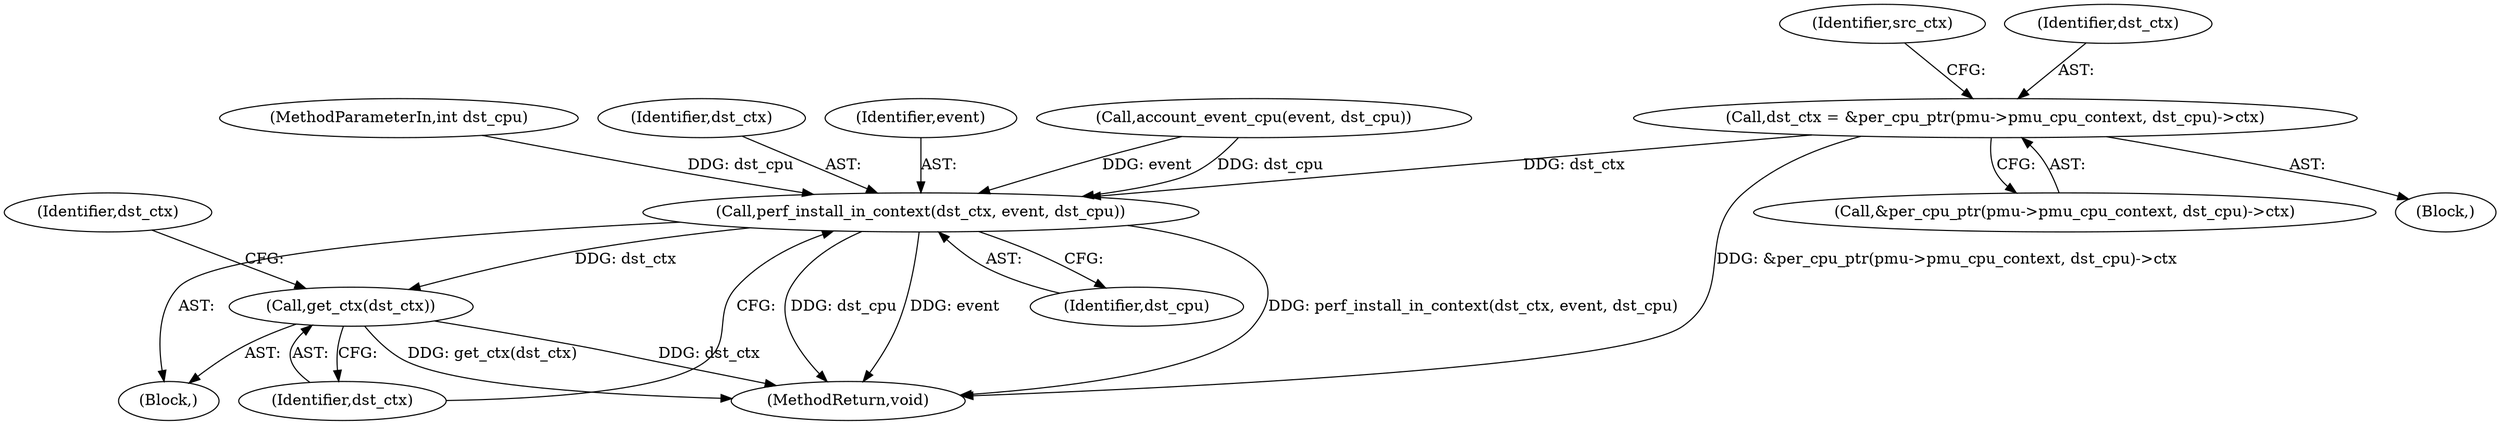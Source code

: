 digraph "0_linux_f63a8daa5812afef4f06c962351687e1ff9ccb2b_10@pointer" {
"1000122" [label="(Call,dst_ctx = &per_cpu_ptr(pmu->pmu_cpu_context, dst_cpu)->ctx)"];
"1000178" [label="(Call,perf_install_in_context(dst_ctx, event, dst_cpu))"];
"1000182" [label="(Call,get_ctx(dst_ctx))"];
"1000122" [label="(Call,dst_ctx = &per_cpu_ptr(pmu->pmu_cpu_context, dst_cpu)->ctx)"];
"1000124" [label="(Call,&per_cpu_ptr(pmu->pmu_cpu_context, dst_cpu)->ctx)"];
"1000183" [label="(Identifier,dst_ctx)"];
"1000178" [label="(Call,perf_install_in_context(dst_ctx, event, dst_cpu))"];
"1000182" [label="(Call,get_ctx(dst_ctx))"];
"1000135" [label="(Identifier,src_ctx)"];
"1000179" [label="(Identifier,dst_ctx)"];
"1000158" [label="(Block,)"];
"1000180" [label="(Identifier,event)"];
"1000175" [label="(Call,account_event_cpu(event, dst_cpu))"];
"1000181" [label="(Identifier,dst_cpu)"];
"1000187" [label="(Identifier,dst_ctx)"];
"1000123" [label="(Identifier,dst_ctx)"];
"1000194" [label="(MethodReturn,void)"];
"1000105" [label="(Block,)"];
"1000104" [label="(MethodParameterIn,int dst_cpu)"];
"1000122" -> "1000105"  [label="AST: "];
"1000122" -> "1000124"  [label="CFG: "];
"1000123" -> "1000122"  [label="AST: "];
"1000124" -> "1000122"  [label="AST: "];
"1000135" -> "1000122"  [label="CFG: "];
"1000122" -> "1000194"  [label="DDG: &per_cpu_ptr(pmu->pmu_cpu_context, dst_cpu)->ctx"];
"1000122" -> "1000178"  [label="DDG: dst_ctx"];
"1000178" -> "1000158"  [label="AST: "];
"1000178" -> "1000181"  [label="CFG: "];
"1000179" -> "1000178"  [label="AST: "];
"1000180" -> "1000178"  [label="AST: "];
"1000181" -> "1000178"  [label="AST: "];
"1000183" -> "1000178"  [label="CFG: "];
"1000178" -> "1000194"  [label="DDG: dst_cpu"];
"1000178" -> "1000194"  [label="DDG: event"];
"1000178" -> "1000194"  [label="DDG: perf_install_in_context(dst_ctx, event, dst_cpu)"];
"1000175" -> "1000178"  [label="DDG: event"];
"1000175" -> "1000178"  [label="DDG: dst_cpu"];
"1000104" -> "1000178"  [label="DDG: dst_cpu"];
"1000178" -> "1000182"  [label="DDG: dst_ctx"];
"1000182" -> "1000158"  [label="AST: "];
"1000182" -> "1000183"  [label="CFG: "];
"1000183" -> "1000182"  [label="AST: "];
"1000187" -> "1000182"  [label="CFG: "];
"1000182" -> "1000194"  [label="DDG: get_ctx(dst_ctx)"];
"1000182" -> "1000194"  [label="DDG: dst_ctx"];
}
